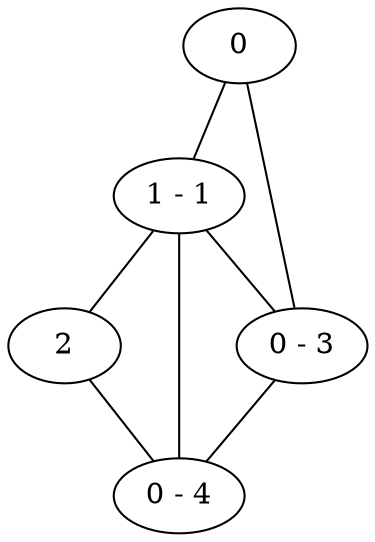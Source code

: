 graph new_graph {
	0;
	1[label="1 - 1"];
	2;
	3[label="0 - 3"];
	4[label="0 - 4"];
	0--1;
	0--3;
	1--2;
	1--3;
	1--4;
	2--4;
	3--4;
	}
